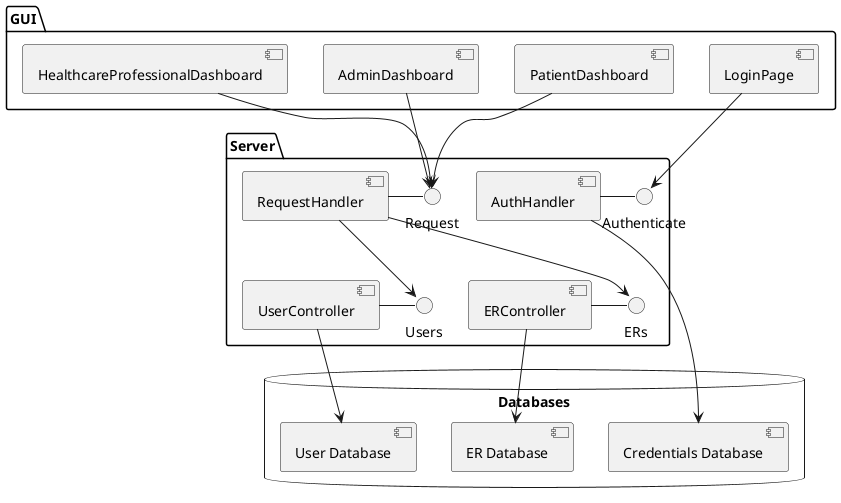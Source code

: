 @startuml plantuml

package GUI {
    [LoginPage] as login
    [PatientDashboard] as patient
    [AdminDashboard] as admin
    [HealthcareProfessionalDashboard] as er_staff
}

package Server {
    () ERs
    () Users
    () Authenticate
    () Request

    [UserController] as uc
    [ERController] as ec
    [AuthHandler] as auth
    [RequestHandler] as req
}

database Databases {
    [ER Database] as ed
    [User Database] as ud
    [Credentials Database] as cd
}

ec - ERs
uc - Users
auth - Authenticate
req - Request

login --> Authenticate
patient --> Request
admin --> Request
er_staff --> Request

req --> ERs
req --> Users

ec --> ed
uc --> ud
auth --> cd